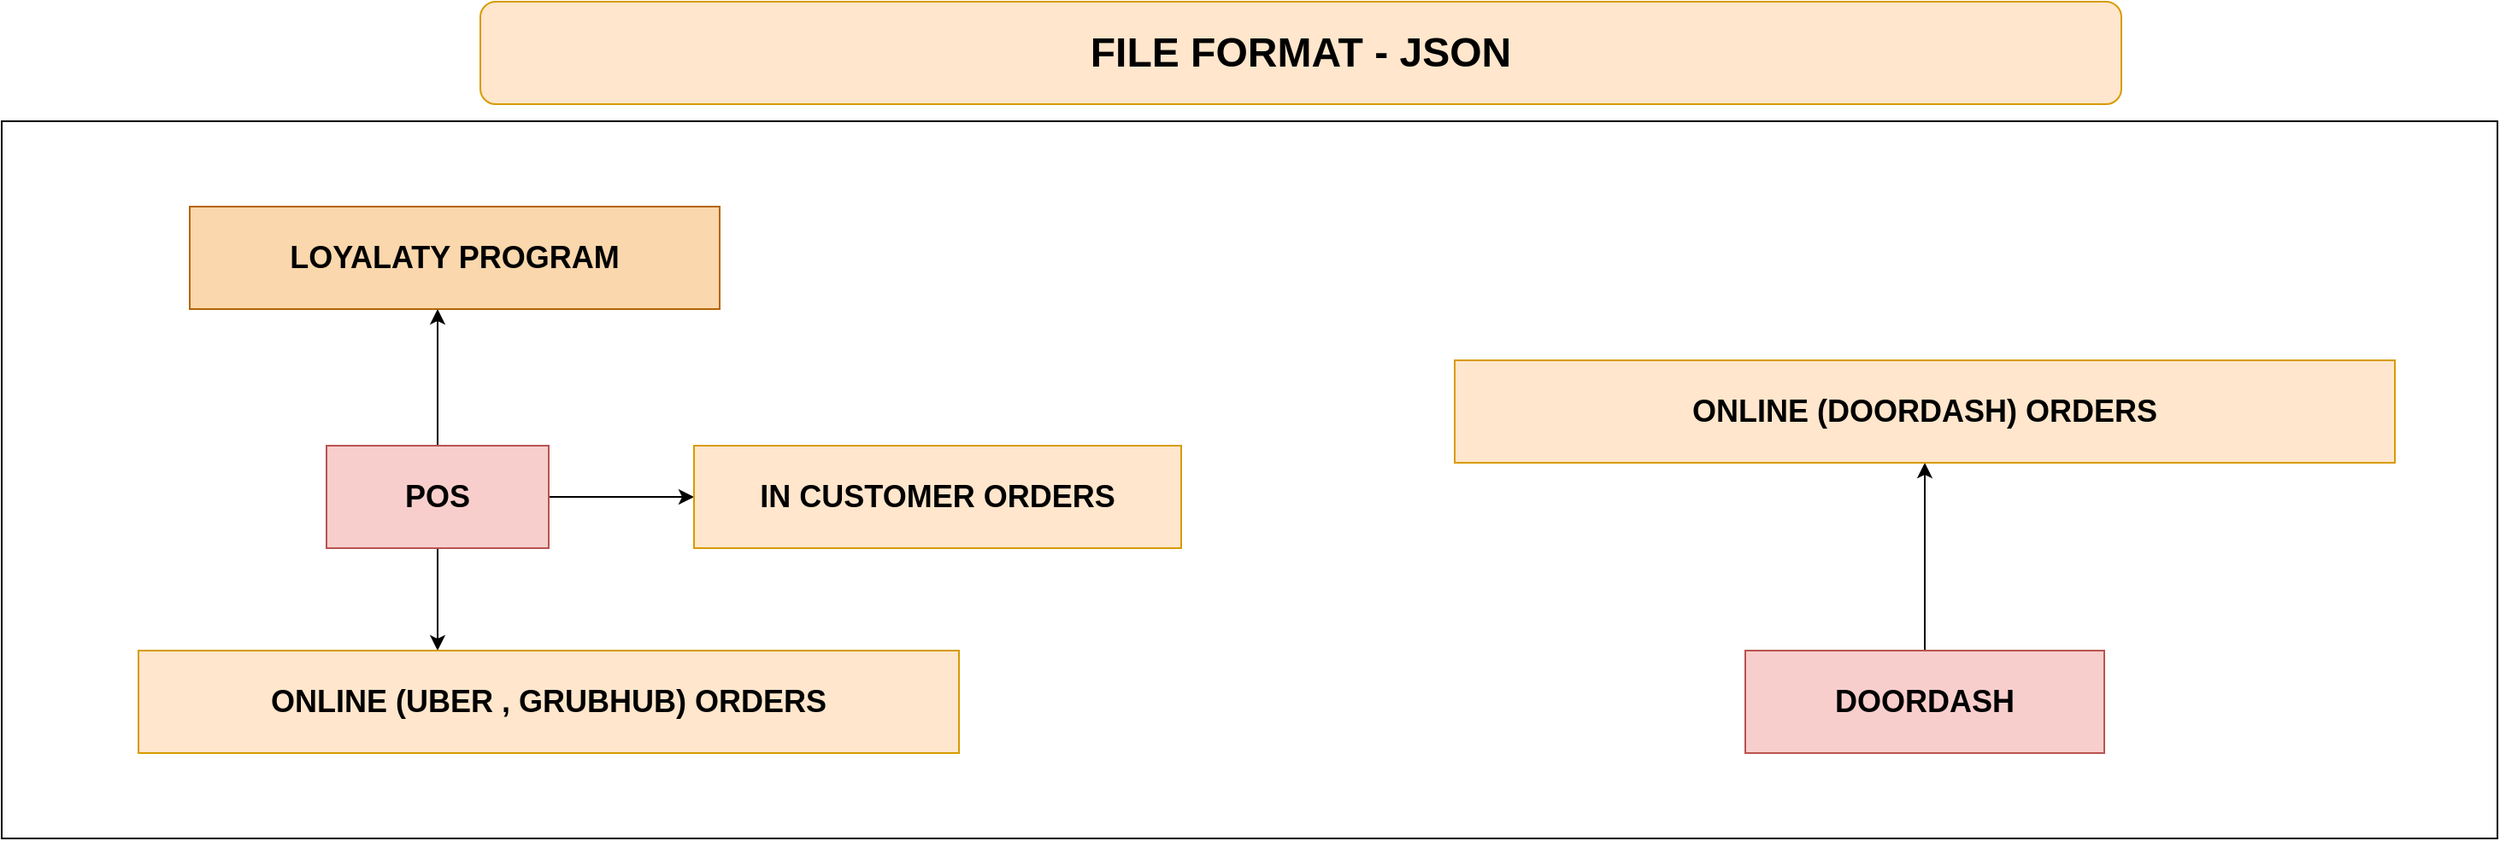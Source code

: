 <mxfile version="26.1.0" pages="4">
  <diagram name="Point-of-Sale_SOURCE_S" id="DBf8BUJnOoRHlGhux9IC">
    <mxGraphModel dx="2350" dy="796" grid="1" gridSize="10" guides="1" tooltips="1" connect="1" arrows="1" fold="1" page="1" pageScale="1" pageWidth="850" pageHeight="1100" math="0" shadow="0">
      <root>
        <mxCell id="0" />
        <mxCell id="1" parent="0" />
        <mxCell id="G0ueZ9c-5CWQi9ewSA1V-3" value="&lt;h1&gt;&lt;br&gt;&lt;/h1&gt;" style="rounded=0;whiteSpace=wrap;html=1;align=center;" vertex="1" parent="1">
          <mxGeometry x="-60" y="160" width="1460" height="420" as="geometry" />
        </mxCell>
        <mxCell id="G0ueZ9c-5CWQi9ewSA1V-28" value="" style="edgeStyle=orthogonalEdgeStyle;rounded=0;orthogonalLoop=1;jettySize=auto;html=1;" edge="1" parent="1" source="G0ueZ9c-5CWQi9ewSA1V-6" target="G0ueZ9c-5CWQi9ewSA1V-27">
          <mxGeometry relative="1" as="geometry">
            <Array as="points">
              <mxPoint x="200" y="350" />
              <mxPoint x="200" y="350" />
            </Array>
          </mxGeometry>
        </mxCell>
        <mxCell id="G0ueZ9c-5CWQi9ewSA1V-30" value="" style="edgeStyle=orthogonalEdgeStyle;rounded=0;orthogonalLoop=1;jettySize=auto;html=1;" edge="1" parent="1" source="G0ueZ9c-5CWQi9ewSA1V-6" target="G0ueZ9c-5CWQi9ewSA1V-29">
          <mxGeometry relative="1" as="geometry" />
        </mxCell>
        <mxCell id="G0ueZ9c-5CWQi9ewSA1V-32" value="" style="edgeStyle=orthogonalEdgeStyle;rounded=0;orthogonalLoop=1;jettySize=auto;html=1;" edge="1" parent="1" source="G0ueZ9c-5CWQi9ewSA1V-6" target="G0ueZ9c-5CWQi9ewSA1V-31">
          <mxGeometry relative="1" as="geometry">
            <Array as="points">
              <mxPoint x="195" y="490" />
              <mxPoint x="195" y="490" />
            </Array>
          </mxGeometry>
        </mxCell>
        <mxCell id="G0ueZ9c-5CWQi9ewSA1V-6" value="&lt;h2&gt;&lt;span style=&quot;font-style: normal;&quot;&gt;POS&lt;/span&gt;&lt;/h2&gt;" style="text;strokeColor=#b85450;align=center;fillColor=#f8cecc;html=1;verticalAlign=middle;whiteSpace=wrap;rounded=0;fontStyle=2" vertex="1" parent="1">
          <mxGeometry x="130" y="350" width="130" height="60" as="geometry" />
        </mxCell>
        <mxCell id="G0ueZ9c-5CWQi9ewSA1V-12" value="&lt;h1&gt;&lt;span style=&quot;font-weight: 400;&quot;&gt;&lt;i&gt;&lt;br&gt;&lt;/i&gt;&lt;/span&gt;&lt;/h1&gt;" style="text;strokeColor=none;align=center;fillColor=none;html=1;verticalAlign=middle;whiteSpace=wrap;rounded=0;" vertex="1" parent="1">
          <mxGeometry x="425" y="340" width="370" height="60" as="geometry" />
        </mxCell>
        <mxCell id="G0ueZ9c-5CWQi9ewSA1V-27" value="&lt;h2&gt;&lt;span style=&quot;font-style: normal;&quot;&gt;LOYALATY PROGRAM&lt;/span&gt;&lt;/h2&gt;" style="whiteSpace=wrap;html=1;fillColor=#fad7ac;strokeColor=#b46504;fontStyle=2" vertex="1" parent="1">
          <mxGeometry x="50" y="210" width="310" height="60" as="geometry" />
        </mxCell>
        <mxCell id="G0ueZ9c-5CWQi9ewSA1V-29" value="&lt;h2&gt;&lt;span style=&quot;font-style: normal;&quot;&gt;IN CUSTOMER ORDERS&lt;/span&gt;&lt;/h2&gt;" style="whiteSpace=wrap;html=1;fillColor=#ffe6cc;strokeColor=#d79b00;fontStyle=2" vertex="1" parent="1">
          <mxGeometry x="345" y="350" width="285" height="60" as="geometry" />
        </mxCell>
        <mxCell id="G0ueZ9c-5CWQi9ewSA1V-31" value="&lt;h2&gt;&lt;font style=&quot;font-style: normal;&quot; face=&quot;Helvetica&quot;&gt;ONLINE (UBER , GRUBHUB) ORDERS&lt;/font&gt;&lt;/h2&gt;" style="whiteSpace=wrap;html=1;fillColor=#ffe6cc;strokeColor=#d79b00;fontStyle=2" vertex="1" parent="1">
          <mxGeometry x="20" y="470" width="480" height="60" as="geometry" />
        </mxCell>
        <mxCell id="G0ueZ9c-5CWQi9ewSA1V-35" value="" style="edgeStyle=orthogonalEdgeStyle;rounded=0;orthogonalLoop=1;jettySize=auto;html=1;" edge="1" parent="1" source="G0ueZ9c-5CWQi9ewSA1V-33" target="G0ueZ9c-5CWQi9ewSA1V-34">
          <mxGeometry relative="1" as="geometry" />
        </mxCell>
        <mxCell id="G0ueZ9c-5CWQi9ewSA1V-33" value="&lt;h2&gt;&lt;span style=&quot;font-style: normal;&quot;&gt;DOORDASH&lt;/span&gt;&lt;/h2&gt;" style="text;strokeColor=#b85450;align=center;fillColor=#f8cecc;html=1;verticalAlign=middle;whiteSpace=wrap;rounded=0;fontStyle=2" vertex="1" parent="1">
          <mxGeometry x="960" y="470" width="210" height="60" as="geometry" />
        </mxCell>
        <mxCell id="G0ueZ9c-5CWQi9ewSA1V-34" value="&lt;h2&gt;&lt;span style=&quot;font-style: normal;&quot;&gt;ONLINE (DOORDASH) ORDERS&lt;/span&gt;&lt;/h2&gt;" style="whiteSpace=wrap;html=1;fillColor=#ffe6cc;strokeColor=#d79b00;fontStyle=2" vertex="1" parent="1">
          <mxGeometry x="790" y="300" width="550" height="60" as="geometry" />
        </mxCell>
        <mxCell id="0ABViqSN7IE5OMFbgjeW-1" value="&lt;h1&gt;FILE FORMAT - JSON&lt;/h1&gt;" style="rounded=1;whiteSpace=wrap;html=1;fillColor=#ffe6cc;strokeColor=#d79b00;" vertex="1" parent="1">
          <mxGeometry x="220" y="90" width="960" height="60" as="geometry" />
        </mxCell>
      </root>
    </mxGraphModel>
  </diagram>
  <diagram id="RDoJKK2V6jML50tlSHbP" name="Employee_Information_S ">
    <mxGraphModel dx="1900" dy="1657" grid="1" gridSize="10" guides="1" tooltips="1" connect="1" arrows="1" fold="1" page="1" pageScale="1" pageWidth="850" pageHeight="1100" math="0" shadow="0">
      <root>
        <mxCell id="0" />
        <mxCell id="1" parent="0" />
        <mxCell id="nA4qqdr1neDbwoWXbBz9-2" value="" style="rounded=1;whiteSpace=wrap;html=1;" vertex="1" parent="1">
          <mxGeometry x="-260" y="60" width="1170" height="460" as="geometry" />
        </mxCell>
        <mxCell id="FeGe56PWimPGESHBSNMA-10" value="" style="edgeStyle=orthogonalEdgeStyle;rounded=0;orthogonalLoop=1;jettySize=auto;html=1;" edge="1" parent="1" source="FeGe56PWimPGESHBSNMA-1" target="FeGe56PWimPGESHBSNMA-9">
          <mxGeometry relative="1" as="geometry">
            <Array as="points">
              <mxPoint x="70" y="250" />
            </Array>
          </mxGeometry>
        </mxCell>
        <mxCell id="FeGe56PWimPGESHBSNMA-12" value="" style="edgeStyle=orthogonalEdgeStyle;rounded=0;orthogonalLoop=1;jettySize=auto;html=1;" edge="1" parent="1" source="FeGe56PWimPGESHBSNMA-1" target="FeGe56PWimPGESHBSNMA-11">
          <mxGeometry relative="1" as="geometry" />
        </mxCell>
        <mxCell id="FeGe56PWimPGESHBSNMA-16" value="" style="edgeStyle=orthogonalEdgeStyle;rounded=0;orthogonalLoop=1;jettySize=auto;html=1;" edge="1" parent="1" source="FeGe56PWimPGESHBSNMA-1" target="FeGe56PWimPGESHBSNMA-15">
          <mxGeometry relative="1" as="geometry" />
        </mxCell>
        <mxCell id="q5yWrafvDyphEXpbbj-_-3" value="" style="edgeStyle=orthogonalEdgeStyle;rounded=0;orthogonalLoop=1;jettySize=auto;html=1;" edge="1" parent="1" source="FeGe56PWimPGESHBSNMA-1" target="q5yWrafvDyphEXpbbj-_-2">
          <mxGeometry relative="1" as="geometry">
            <Array as="points">
              <mxPoint x="70" y="250" />
              <mxPoint x="70" y="370" />
            </Array>
          </mxGeometry>
        </mxCell>
        <mxCell id="S5fEdSj5WE5wIFuv-aSL-2" value="" style="edgeStyle=orthogonalEdgeStyle;rounded=0;orthogonalLoop=1;jettySize=auto;html=1;" edge="1" parent="1" source="FeGe56PWimPGESHBSNMA-1" target="S5fEdSj5WE5wIFuv-aSL-1">
          <mxGeometry relative="1" as="geometry">
            <Array as="points">
              <mxPoint x="70" y="250" />
              <mxPoint x="70" y="460" />
            </Array>
          </mxGeometry>
        </mxCell>
        <mxCell id="FeGe56PWimPGESHBSNMA-1" value="" style="shape=datastore;whiteSpace=wrap;html=1;fillColor=#f8cecc;strokeColor=#b85450;" vertex="1" parent="1">
          <mxGeometry x="-140" y="180" width="100" height="140" as="geometry" />
        </mxCell>
        <mxCell id="L8pJ4HWyzpKeCJoNcYC5-2" value="" style="edgeStyle=orthogonalEdgeStyle;rounded=0;orthogonalLoop=1;jettySize=auto;html=1;" edge="1" parent="1" source="FeGe56PWimPGESHBSNMA-9" target="L8pJ4HWyzpKeCJoNcYC5-1">
          <mxGeometry relative="1" as="geometry" />
        </mxCell>
        <mxCell id="FeGe56PWimPGESHBSNMA-9" value="&lt;h2&gt;EMPLOYEE PAY DETAILS&lt;/h2&gt;" style="whiteSpace=wrap;html=1;fillColor=#fff2cc;strokeColor=#d6b656;" vertex="1" parent="1">
          <mxGeometry x="180" y="240" width="360" height="60" as="geometry" />
        </mxCell>
        <mxCell id="FeGe56PWimPGESHBSNMA-11" value="&lt;h2&gt;EMPLOYEE INFORMATION&lt;/h2&gt;" style="whiteSpace=wrap;html=1;fillColor=#fff2cc;strokeColor=#d6b656;" vertex="1" parent="1">
          <mxGeometry x="180" y="150" width="350" height="60" as="geometry" />
        </mxCell>
        <mxCell id="FeGe56PWimPGESHBSNMA-15" value="&lt;h2&gt;RDMS&lt;/h2&gt;" style="whiteSpace=wrap;html=1;fillColor=#fff2cc;strokeColor=#d6b656;" vertex="1" parent="1">
          <mxGeometry x="-150" y="370" width="120" height="60" as="geometry" />
        </mxCell>
        <mxCell id="L8pJ4HWyzpKeCJoNcYC5-4" value="" style="edgeStyle=orthogonalEdgeStyle;rounded=0;orthogonalLoop=1;jettySize=auto;html=1;" edge="1" parent="1" source="L8pJ4HWyzpKeCJoNcYC5-1" target="L8pJ4HWyzpKeCJoNcYC5-3">
          <mxGeometry relative="1" as="geometry" />
        </mxCell>
        <mxCell id="L8pJ4HWyzpKeCJoNcYC5-1" value="CONNECT" style="rhombus;whiteSpace=wrap;html=1;fillColor=#fff2cc;strokeColor=#d6b656;fontStyle=1" vertex="1" parent="1">
          <mxGeometry x="570" y="320" width="80" height="80" as="geometry" />
        </mxCell>
        <mxCell id="L8pJ4HWyzpKeCJoNcYC5-3" value="MANUAL_HOURS.CSV" style="whiteSpace=wrap;html=1;fillColor=#fff2cc;strokeColor=#d6b656;fontStyle=1;" vertex="1" parent="1">
          <mxGeometry x="710" y="330" width="160" height="60" as="geometry" />
        </mxCell>
        <mxCell id="xzl7d-cDPPeUPA4PsjqA-1" value="&lt;h1&gt;FILE FORMAT - DB&lt;/h1&gt;" style="rounded=1;whiteSpace=wrap;html=1;fillColor=#ffe6cc;strokeColor=#d79b00;" vertex="1" parent="1">
          <mxGeometry x="-160" y="-20" width="960" height="60" as="geometry" />
        </mxCell>
        <mxCell id="q5yWrafvDyphEXpbbj-_-2" value="&lt;h2&gt;MENU DETAILS&lt;/h2&gt;" style="whiteSpace=wrap;html=1;fillColor=#fff2cc;strokeColor=#d6b656;" vertex="1" parent="1">
          <mxGeometry x="180" y="330" width="360" height="60" as="geometry" />
        </mxCell>
        <mxCell id="S5fEdSj5WE5wIFuv-aSL-1" value="&lt;h2&gt;PRIICING DETAILS&lt;/h2&gt;" style="whiteSpace=wrap;html=1;fillColor=#fff2cc;strokeColor=#d6b656;" vertex="1" parent="1">
          <mxGeometry x="180" y="420" width="360" height="60" as="geometry" />
        </mxCell>
      </root>
    </mxGraphModel>
  </diagram>
  <diagram id="y67Ujxjb7Ygu5AIMj7nP" name="INVENTORY_S">
    <mxGraphModel dx="1050" dy="557" grid="1" gridSize="10" guides="1" tooltips="1" connect="1" arrows="1" fold="1" page="1" pageScale="1" pageWidth="850" pageHeight="1100" math="0" shadow="0">
      <root>
        <mxCell id="0" />
        <mxCell id="1" parent="0" />
        <mxCell id="EGY79gkriBtGABU1D2Ez-2" value="" style="rounded=1;whiteSpace=wrap;html=1;" vertex="1" parent="1">
          <mxGeometry x="100" y="170" width="930" height="330" as="geometry" />
        </mxCell>
        <mxCell id="fmRcUc9ZKU5fPfaNwhGB-3" value="" style="edgeStyle=orthogonalEdgeStyle;rounded=0;orthogonalLoop=1;jettySize=auto;html=1;" edge="1" parent="1" source="H48ATomLCxCJt7DbA24i-2" target="fmRcUc9ZKU5fPfaNwhGB-2">
          <mxGeometry relative="1" as="geometry">
            <Array as="points">
              <mxPoint x="360" y="343" />
              <mxPoint x="360" y="423" />
            </Array>
          </mxGeometry>
        </mxCell>
        <mxCell id="fmRcUc9ZKU5fPfaNwhGB-6" value="" style="edgeStyle=orthogonalEdgeStyle;rounded=0;orthogonalLoop=1;jettySize=auto;html=1;" edge="1" parent="1" source="H48ATomLCxCJt7DbA24i-2" target="fmRcUc9ZKU5fPfaNwhGB-5">
          <mxGeometry relative="1" as="geometry" />
        </mxCell>
        <mxCell id="fmRcUc9ZKU5fPfaNwhGB-8" value="" style="edgeStyle=orthogonalEdgeStyle;rounded=0;orthogonalLoop=1;jettySize=auto;html=1;" edge="1" parent="1" source="H48ATomLCxCJt7DbA24i-2" target="fmRcUc9ZKU5fPfaNwhGB-7">
          <mxGeometry relative="1" as="geometry">
            <Array as="points">
              <mxPoint x="360" y="343" />
              <mxPoint x="360" y="230" />
            </Array>
          </mxGeometry>
        </mxCell>
        <mxCell id="H48ATomLCxCJt7DbA24i-2" value="" style="outlineConnect=0;dashed=0;verticalLabelPosition=bottom;verticalAlign=top;align=center;html=1;shape=mxgraph.aws3.inventory;fillColor=#759C3E;gradientColor=none;" vertex="1" parent="1">
          <mxGeometry x="180" y="290" width="90" height="105" as="geometry" />
        </mxCell>
        <mxCell id="fmRcUc9ZKU5fPfaNwhGB-1" value="&lt;h2&gt;INVENTORY&lt;/h2&gt;" style="whiteSpace=wrap;html=1;fillColor=#fff2cc;strokeColor=#d6b656;" vertex="1" parent="1">
          <mxGeometry x="165" y="410" width="120" height="60" as="geometry" />
        </mxCell>
        <mxCell id="fmRcUc9ZKU5fPfaNwhGB-2" value="&lt;h2&gt;Inventory_Source_LocalSupplier&lt;/h2&gt;" style="whiteSpace=wrap;html=1;verticalAlign=top;fillColor=#fff2cc;dashed=0;strokeColor=#d6b656;align=center;" vertex="1" parent="1">
          <mxGeometry x="460" y="395" width="330" height="55" as="geometry" />
        </mxCell>
        <mxCell id="fmRcUc9ZKU5fPfaNwhGB-5" value="&lt;h2&gt;Inventory_Source_NYWholesale&lt;/h2&gt;" style="whiteSpace=wrap;html=1;verticalAlign=top;fillColor=#fff2cc;dashed=0;strokeColor=#d6b656;" vertex="1" parent="1">
          <mxGeometry x="460" y="312.5" width="330" height="60" as="geometry" />
        </mxCell>
        <mxCell id="fmRcUc9ZKU5fPfaNwhGB-7" value="&lt;h2&gt;Inventory_Source_RestaurantDepot&lt;/h2&gt;" style="whiteSpace=wrap;html=1;verticalAlign=top;fillColor=#fff2cc;dashed=0;strokeColor=#d6b656;" vertex="1" parent="1">
          <mxGeometry x="460" y="220" width="330" height="60" as="geometry" />
        </mxCell>
        <mxCell id="0rJkVmumo3QyL-qMjPjL-1" value="&lt;h1&gt;FILE FORMAT - PDF / CSV&lt;/h1&gt;" style="rounded=1;whiteSpace=wrap;html=1;fillColor=#ffe6cc;strokeColor=#d79b00;" vertex="1" parent="1">
          <mxGeometry x="110" y="100" width="960" height="60" as="geometry" />
        </mxCell>
      </root>
    </mxGraphModel>
  </diagram>
  <diagram id="Jv0vvwktn0zpQnj5s3y4" name="MENU _DETAILS _AND WASTAGE_S">
    <mxGraphModel dx="1050" dy="557" grid="1" gridSize="10" guides="1" tooltips="1" connect="1" arrows="1" fold="1" page="1" pageScale="1" pageWidth="850" pageHeight="1100" math="0" shadow="0">
      <root>
        <mxCell id="0" />
        <mxCell id="1" parent="0" />
        <mxCell id="3Gav-AhmRW-6F2K0I_Dt-1" value="" style="rounded=0;whiteSpace=wrap;html=1;" vertex="1" parent="1">
          <mxGeometry x="90" y="90" width="1110" height="330" as="geometry" />
        </mxCell>
        <mxCell id="OBhM8g8AxqCx4a0QETf9-3" value="" style="edgeStyle=orthogonalEdgeStyle;rounded=0;orthogonalLoop=1;jettySize=auto;html=1;" edge="1" parent="1" source="OBhM8g8AxqCx4a0QETf9-1" target="OBhM8g8AxqCx4a0QETf9-2">
          <mxGeometry relative="1" as="geometry">
            <Array as="points">
              <mxPoint x="420" y="270" />
              <mxPoint x="420" y="270" />
            </Array>
          </mxGeometry>
        </mxCell>
        <mxCell id="OBhM8g8AxqCx4a0QETf9-5" value="" style="edgeStyle=orthogonalEdgeStyle;rounded=0;orthogonalLoop=1;jettySize=auto;html=1;" edge="1" parent="1" source="OBhM8g8AxqCx4a0QETf9-1">
          <mxGeometry relative="1" as="geometry">
            <mxPoint x="470" y="160" as="targetPoint" />
            <Array as="points">
              <mxPoint x="280" y="270" />
              <mxPoint x="280" y="160" />
            </Array>
          </mxGeometry>
        </mxCell>
        <mxCell id="zo1kKdM3mH7C0OmoigbX-2" value="" style="edgeStyle=orthogonalEdgeStyle;rounded=0;orthogonalLoop=1;jettySize=auto;html=1;" edge="1" parent="1" source="OBhM8g8AxqCx4a0QETf9-1" target="zo1kKdM3mH7C0OmoigbX-1">
          <mxGeometry relative="1" as="geometry">
            <Array as="points">
              <mxPoint x="280" y="270" />
              <mxPoint x="280" y="380" />
            </Array>
          </mxGeometry>
        </mxCell>
        <mxCell id="OBhM8g8AxqCx4a0QETf9-1" value="" style="dashed=0;outlineConnect=0;html=1;align=center;labelPosition=center;verticalLabelPosition=bottom;verticalAlign=top;shape=mxgraph.weblogos.github" vertex="1" parent="1">
          <mxGeometry x="100" y="220" width="110" height="100" as="geometry" />
        </mxCell>
        <mxCell id="SaQfzugQV3ICW1yOuWdy-2" value="" style="edgeStyle=orthogonalEdgeStyle;rounded=0;orthogonalLoop=1;jettySize=auto;html=1;" edge="1" parent="1" source="OBhM8g8AxqCx4a0QETf9-2" target="SaQfzugQV3ICW1yOuWdy-1">
          <mxGeometry relative="1" as="geometry">
            <Array as="points">
              <mxPoint x="760" y="280" />
              <mxPoint x="760" y="280" />
            </Array>
          </mxGeometry>
        </mxCell>
        <mxCell id="SaQfzugQV3ICW1yOuWdy-4" value="" style="edgeStyle=orthogonalEdgeStyle;rounded=0;orthogonalLoop=1;jettySize=auto;html=1;" edge="1" parent="1" source="OBhM8g8AxqCx4a0QETf9-2" target="SaQfzugQV3ICW1yOuWdy-3">
          <mxGeometry relative="1" as="geometry">
            <Array as="points">
              <mxPoint x="720" y="280" />
              <mxPoint x="720" y="360" />
            </Array>
          </mxGeometry>
        </mxCell>
        <mxCell id="OBhM8g8AxqCx4a0QETf9-2" value="&lt;h2&gt;WASTAGE DETAILS&lt;/h2&gt;" style="whiteSpace=wrap;html=1;verticalAlign=top;dashed=0;fillColor=#d5e8d4;strokeColor=#82b366;fontFamily=Helvetica;align=center;" vertex="1" parent="1">
          <mxGeometry x="470" y="240" width="220" height="80" as="geometry" />
        </mxCell>
        <mxCell id="zo1kKdM3mH7C0OmoigbX-1" value="&lt;h2&gt;PRICING_DETAILS&lt;/h2&gt;" style="whiteSpace=wrap;html=1;verticalAlign=top;dashed=0;fillColor=#d5e8d4;strokeColor=#82b366;" vertex="1" parent="1">
          <mxGeometry x="460" y="350" width="240" height="60" as="geometry" />
        </mxCell>
        <mxCell id="SaQfzugQV3ICW1yOuWdy-1" value="&lt;h2&gt;RAW MATERIALS&lt;/h2&gt;" style="whiteSpace=wrap;html=1;verticalAlign=top;fillColor=#d5e8d4;strokeColor=#82b366;dashed=0;" vertex="1" parent="1">
          <mxGeometry x="800" y="250" width="330" height="60" as="geometry" />
        </mxCell>
        <mxCell id="SaQfzugQV3ICW1yOuWdy-3" value="&lt;h2&gt;PRODUCTS&lt;/h2&gt;" style="whiteSpace=wrap;html=1;verticalAlign=top;fillColor=#d5e8d4;strokeColor=#82b366;dashed=0;" vertex="1" parent="1">
          <mxGeometry x="800" y="330" width="330" height="60" as="geometry" />
        </mxCell>
        <mxCell id="LcwRnpHTbjusFOQ71vus-1" value="&lt;h2&gt;MANUAL_HOURS&lt;/h2&gt;" style="whiteSpace=wrap;html=1;verticalAlign=top;dashed=0;fontStyle=1;fontFamily=Helvetica;fillColor=#d5e8d4;strokeColor=#82b366;" vertex="1" parent="1">
          <mxGeometry x="950" y="120" width="240" height="60" as="geometry" />
        </mxCell>
        <mxCell id="AhAlCtiH9WvBkOBbDPrn-1" value="&lt;h1&gt;FILE FORMAT - CSV&lt;/h1&gt;" style="rounded=1;whiteSpace=wrap;html=1;fillColor=#ffe6cc;strokeColor=#d79b00;" vertex="1" parent="1">
          <mxGeometry x="230" y="20" width="960" height="60" as="geometry" />
        </mxCell>
        <mxCell id="FLfMkhIQNDy5Mk7C1nxS-2" value="" style="edgeStyle=orthogonalEdgeStyle;rounded=0;orthogonalLoop=1;jettySize=auto;html=1;" edge="1" parent="1" source="FLfMkhIQNDy5Mk7C1nxS-4" target="LcwRnpHTbjusFOQ71vus-1">
          <mxGeometry relative="1" as="geometry">
            <mxPoint x="810" y="220" as="targetPoint" />
            <Array as="points">
              <mxPoint x="760" y="160" />
              <mxPoint x="760" y="160" />
            </Array>
          </mxGeometry>
        </mxCell>
        <mxCell id="FLfMkhIQNDy5Mk7C1nxS-5" value="" style="edgeStyle=orthogonalEdgeStyle;rounded=0;orthogonalLoop=1;jettySize=auto;html=1;" edge="1" parent="1" source="tl6y3I-_oOfpqrEfDco_-1" target="FLfMkhIQNDy5Mk7C1nxS-4">
          <mxGeometry relative="1" as="geometry" />
        </mxCell>
        <mxCell id="tl6y3I-_oOfpqrEfDco_-1" value="&lt;h2&gt;EMPLOYEE SCHEDULE&lt;/h2&gt;" style="whiteSpace=wrap;html=1;verticalAlign=top;dashed=0;fillColor=#d5e8d4;strokeColor=#82b366;fontFamily=Helvetica;align=center;" vertex="1" parent="1">
          <mxGeometry x="470" y="120" width="220" height="80" as="geometry" />
        </mxCell>
        <mxCell id="FLfMkhIQNDy5Mk7C1nxS-6" value="" style="edgeStyle=orthogonalEdgeStyle;rounded=0;orthogonalLoop=1;jettySize=auto;html=1;" edge="1" parent="1" source="tl6y3I-_oOfpqrEfDco_-1" target="FLfMkhIQNDy5Mk7C1nxS-4">
          <mxGeometry relative="1" as="geometry">
            <mxPoint x="690" y="160" as="sourcePoint" />
            <mxPoint x="850" y="160" as="targetPoint" />
            <Array as="points" />
          </mxGeometry>
        </mxCell>
        <mxCell id="FLfMkhIQNDy5Mk7C1nxS-4" value="&lt;h3&gt;CONNECT&lt;/h3&gt;" style="rhombus;whiteSpace=wrap;html=1;verticalAlign=top;fillColor=#d5e8d4;strokeColor=#82b366;dashed=0;align=center;" vertex="1" parent="1">
          <mxGeometry x="760" y="95" width="150" height="110" as="geometry" />
        </mxCell>
      </root>
    </mxGraphModel>
  </diagram>
</mxfile>

